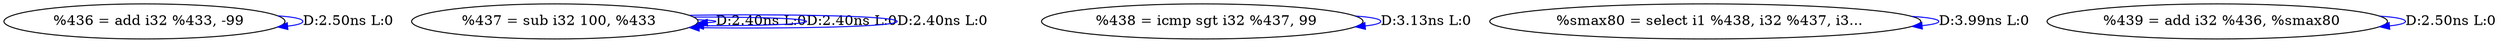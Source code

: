 digraph {
Node0x287f070[label="  %436 = add i32 %433, -99"];
Node0x287f070 -> Node0x287f070[label="D:2.50ns L:0",color=blue];
Node0x287f150[label="  %437 = sub i32 100, %433"];
Node0x287f150 -> Node0x287f150[label="D:2.40ns L:0",color=blue];
Node0x287f150 -> Node0x287f150[label="D:2.40ns L:0",color=blue];
Node0x287f150 -> Node0x287f150[label="D:2.40ns L:0",color=blue];
Node0x287f230[label="  %438 = icmp sgt i32 %437, 99"];
Node0x287f230 -> Node0x287f230[label="D:3.13ns L:0",color=blue];
Node0x287f310[label="  %smax80 = select i1 %438, i32 %437, i3..."];
Node0x287f310 -> Node0x287f310[label="D:3.99ns L:0",color=blue];
Node0x287f3f0[label="  %439 = add i32 %436, %smax80"];
Node0x287f3f0 -> Node0x287f3f0[label="D:2.50ns L:0",color=blue];
}
